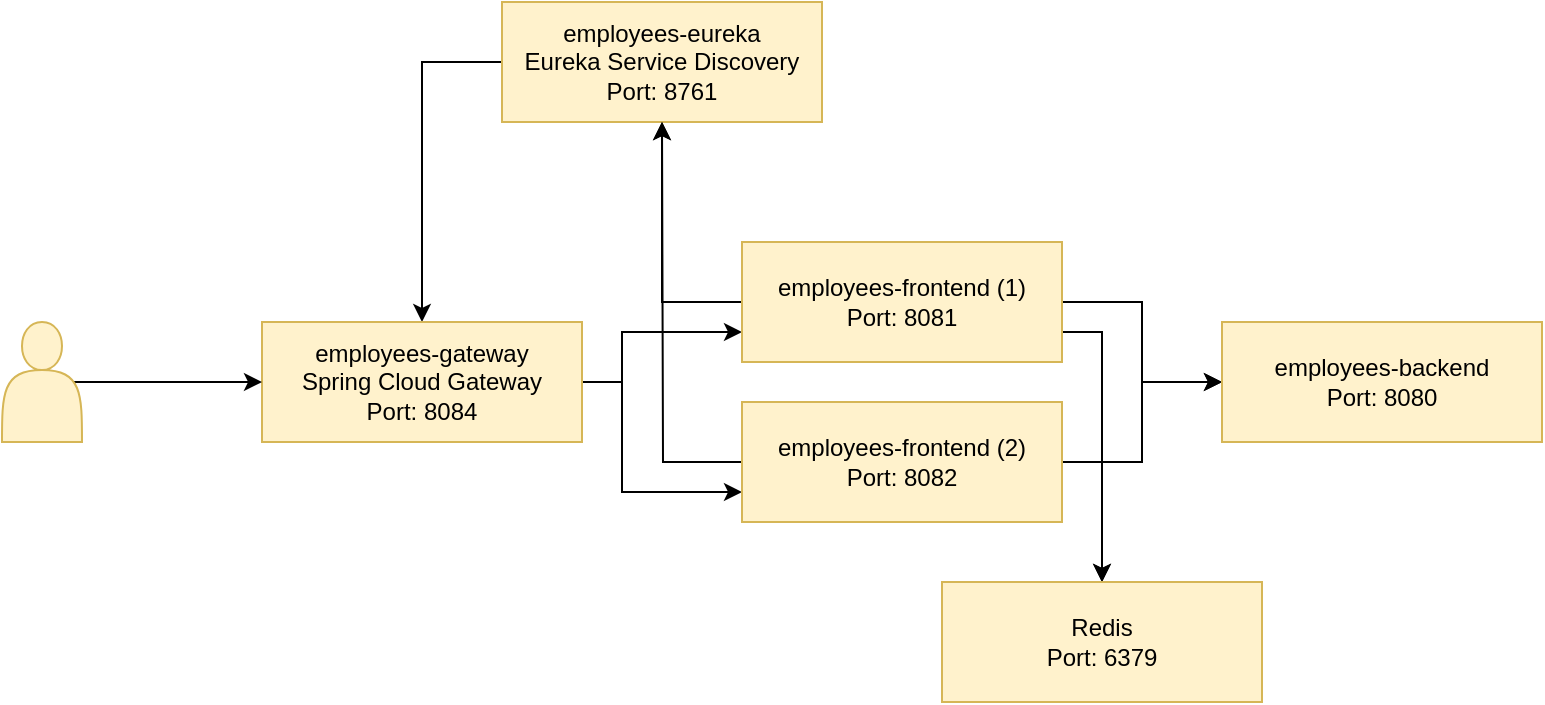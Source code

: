 <mxfile version="26.0.16">
  <diagram name="1 oldal" id="Vf__FyxN_QZtxRjKzQp_">
    <mxGraphModel dx="1562" dy="893" grid="1" gridSize="10" guides="1" tooltips="1" connect="1" arrows="1" fold="1" page="1" pageScale="1" pageWidth="827" pageHeight="1169" math="0" shadow="0">
      <root>
        <mxCell id="0" />
        <mxCell id="1" parent="0" />
        <mxCell id="ZYZ0dpm6IWxm14Pk4TV_-6" style="edgeStyle=orthogonalEdgeStyle;rounded=0;orthogonalLoop=1;jettySize=auto;html=1;exitX=0;exitY=0.5;exitDx=0;exitDy=0;" edge="1" parent="1" source="ZYZ0dpm6IWxm14Pk4TV_-1" target="ZYZ0dpm6IWxm14Pk4TV_-2">
          <mxGeometry relative="1" as="geometry" />
        </mxCell>
        <mxCell id="ZYZ0dpm6IWxm14Pk4TV_-1" value="employees-eureka&lt;div&gt;Eureka Service Discovery&lt;/div&gt;&lt;div&gt;Port: 8761&lt;/div&gt;" style="rounded=0;whiteSpace=wrap;html=1;fillColor=#fff2cc;strokeColor=#d6b656;" vertex="1" parent="1">
          <mxGeometry x="280" y="40" width="160" height="60" as="geometry" />
        </mxCell>
        <mxCell id="ZYZ0dpm6IWxm14Pk4TV_-9" style="edgeStyle=orthogonalEdgeStyle;rounded=0;orthogonalLoop=1;jettySize=auto;html=1;exitX=1;exitY=0.5;exitDx=0;exitDy=0;entryX=0;entryY=0.75;entryDx=0;entryDy=0;" edge="1" parent="1" source="ZYZ0dpm6IWxm14Pk4TV_-2" target="ZYZ0dpm6IWxm14Pk4TV_-3">
          <mxGeometry relative="1" as="geometry">
            <Array as="points">
              <mxPoint x="340" y="230" />
              <mxPoint x="340" y="205" />
            </Array>
          </mxGeometry>
        </mxCell>
        <mxCell id="ZYZ0dpm6IWxm14Pk4TV_-10" style="edgeStyle=orthogonalEdgeStyle;rounded=0;orthogonalLoop=1;jettySize=auto;html=1;exitX=1;exitY=0.5;exitDx=0;exitDy=0;entryX=0;entryY=0.75;entryDx=0;entryDy=0;" edge="1" parent="1" source="ZYZ0dpm6IWxm14Pk4TV_-2" target="ZYZ0dpm6IWxm14Pk4TV_-4">
          <mxGeometry relative="1" as="geometry">
            <Array as="points">
              <mxPoint x="340" y="230" />
              <mxPoint x="340" y="285" />
            </Array>
          </mxGeometry>
        </mxCell>
        <mxCell id="ZYZ0dpm6IWxm14Pk4TV_-2" value="employees-gateway&lt;div&gt;Spring Cloud Gateway&lt;/div&gt;&lt;div&gt;Port: 8084&lt;/div&gt;" style="rounded=0;whiteSpace=wrap;html=1;fillColor=#fff2cc;strokeColor=#d6b656;" vertex="1" parent="1">
          <mxGeometry x="160" y="200" width="160" height="60" as="geometry" />
        </mxCell>
        <mxCell id="ZYZ0dpm6IWxm14Pk4TV_-7" style="edgeStyle=orthogonalEdgeStyle;rounded=0;orthogonalLoop=1;jettySize=auto;html=1;exitX=0;exitY=0.5;exitDx=0;exitDy=0;entryX=0.5;entryY=1;entryDx=0;entryDy=0;" edge="1" parent="1" source="ZYZ0dpm6IWxm14Pk4TV_-3" target="ZYZ0dpm6IWxm14Pk4TV_-1">
          <mxGeometry relative="1" as="geometry" />
        </mxCell>
        <mxCell id="ZYZ0dpm6IWxm14Pk4TV_-12" style="edgeStyle=orthogonalEdgeStyle;rounded=0;orthogonalLoop=1;jettySize=auto;html=1;exitX=1;exitY=0.5;exitDx=0;exitDy=0;entryX=0;entryY=0.5;entryDx=0;entryDy=0;" edge="1" parent="1" source="ZYZ0dpm6IWxm14Pk4TV_-3" target="ZYZ0dpm6IWxm14Pk4TV_-5">
          <mxGeometry relative="1" as="geometry" />
        </mxCell>
        <mxCell id="ZYZ0dpm6IWxm14Pk4TV_-15" style="edgeStyle=orthogonalEdgeStyle;rounded=0;orthogonalLoop=1;jettySize=auto;html=1;exitX=1;exitY=0.75;exitDx=0;exitDy=0;" edge="1" parent="1" source="ZYZ0dpm6IWxm14Pk4TV_-3" target="ZYZ0dpm6IWxm14Pk4TV_-14">
          <mxGeometry relative="1" as="geometry" />
        </mxCell>
        <mxCell id="ZYZ0dpm6IWxm14Pk4TV_-3" value="employees-frontend (1)&lt;div&gt;Port: 8081&lt;/div&gt;" style="rounded=0;whiteSpace=wrap;html=1;fillColor=#fff2cc;strokeColor=#d6b656;" vertex="1" parent="1">
          <mxGeometry x="400" y="160" width="160" height="60" as="geometry" />
        </mxCell>
        <mxCell id="ZYZ0dpm6IWxm14Pk4TV_-8" style="edgeStyle=orthogonalEdgeStyle;rounded=0;orthogonalLoop=1;jettySize=auto;html=1;exitX=0;exitY=0.5;exitDx=0;exitDy=0;" edge="1" parent="1" source="ZYZ0dpm6IWxm14Pk4TV_-4">
          <mxGeometry relative="1" as="geometry">
            <mxPoint x="360" y="100" as="targetPoint" />
          </mxGeometry>
        </mxCell>
        <mxCell id="ZYZ0dpm6IWxm14Pk4TV_-13" style="edgeStyle=orthogonalEdgeStyle;rounded=0;orthogonalLoop=1;jettySize=auto;html=1;exitX=1;exitY=0.5;exitDx=0;exitDy=0;" edge="1" parent="1" source="ZYZ0dpm6IWxm14Pk4TV_-4" target="ZYZ0dpm6IWxm14Pk4TV_-5">
          <mxGeometry relative="1" as="geometry" />
        </mxCell>
        <mxCell id="ZYZ0dpm6IWxm14Pk4TV_-16" style="edgeStyle=orthogonalEdgeStyle;rounded=0;orthogonalLoop=1;jettySize=auto;html=1;exitX=1;exitY=0.5;exitDx=0;exitDy=0;" edge="1" parent="1" source="ZYZ0dpm6IWxm14Pk4TV_-4" target="ZYZ0dpm6IWxm14Pk4TV_-14">
          <mxGeometry relative="1" as="geometry" />
        </mxCell>
        <mxCell id="ZYZ0dpm6IWxm14Pk4TV_-4" value="employees-frontend (2)&lt;div&gt;Port: 8082&lt;/div&gt;" style="rounded=0;whiteSpace=wrap;html=1;fillColor=#fff2cc;strokeColor=#d6b656;" vertex="1" parent="1">
          <mxGeometry x="400" y="240" width="160" height="60" as="geometry" />
        </mxCell>
        <mxCell id="ZYZ0dpm6IWxm14Pk4TV_-5" value="employees-backend&lt;div&gt;Port: 8080&lt;/div&gt;" style="rounded=0;whiteSpace=wrap;html=1;fillColor=#fff2cc;strokeColor=#d6b656;" vertex="1" parent="1">
          <mxGeometry x="640" y="200" width="160" height="60" as="geometry" />
        </mxCell>
        <mxCell id="ZYZ0dpm6IWxm14Pk4TV_-14" value="Redis&lt;div&gt;Port: 6379&lt;/div&gt;" style="rounded=0;whiteSpace=wrap;html=1;fillColor=#fff2cc;strokeColor=#d6b656;" vertex="1" parent="1">
          <mxGeometry x="500" y="330" width="160" height="60" as="geometry" />
        </mxCell>
        <mxCell id="ZYZ0dpm6IWxm14Pk4TV_-18" style="edgeStyle=orthogonalEdgeStyle;rounded=0;orthogonalLoop=1;jettySize=auto;html=1;exitX=0.9;exitY=0.5;exitDx=0;exitDy=0;exitPerimeter=0;entryX=0;entryY=0.5;entryDx=0;entryDy=0;" edge="1" parent="1" source="ZYZ0dpm6IWxm14Pk4TV_-17" target="ZYZ0dpm6IWxm14Pk4TV_-2">
          <mxGeometry relative="1" as="geometry" />
        </mxCell>
        <mxCell id="ZYZ0dpm6IWxm14Pk4TV_-17" value="" style="shape=actor;whiteSpace=wrap;html=1;fillColor=#fff2cc;strokeColor=#d6b656;" vertex="1" parent="1">
          <mxGeometry x="30" y="200" width="40" height="60" as="geometry" />
        </mxCell>
      </root>
    </mxGraphModel>
  </diagram>
</mxfile>
